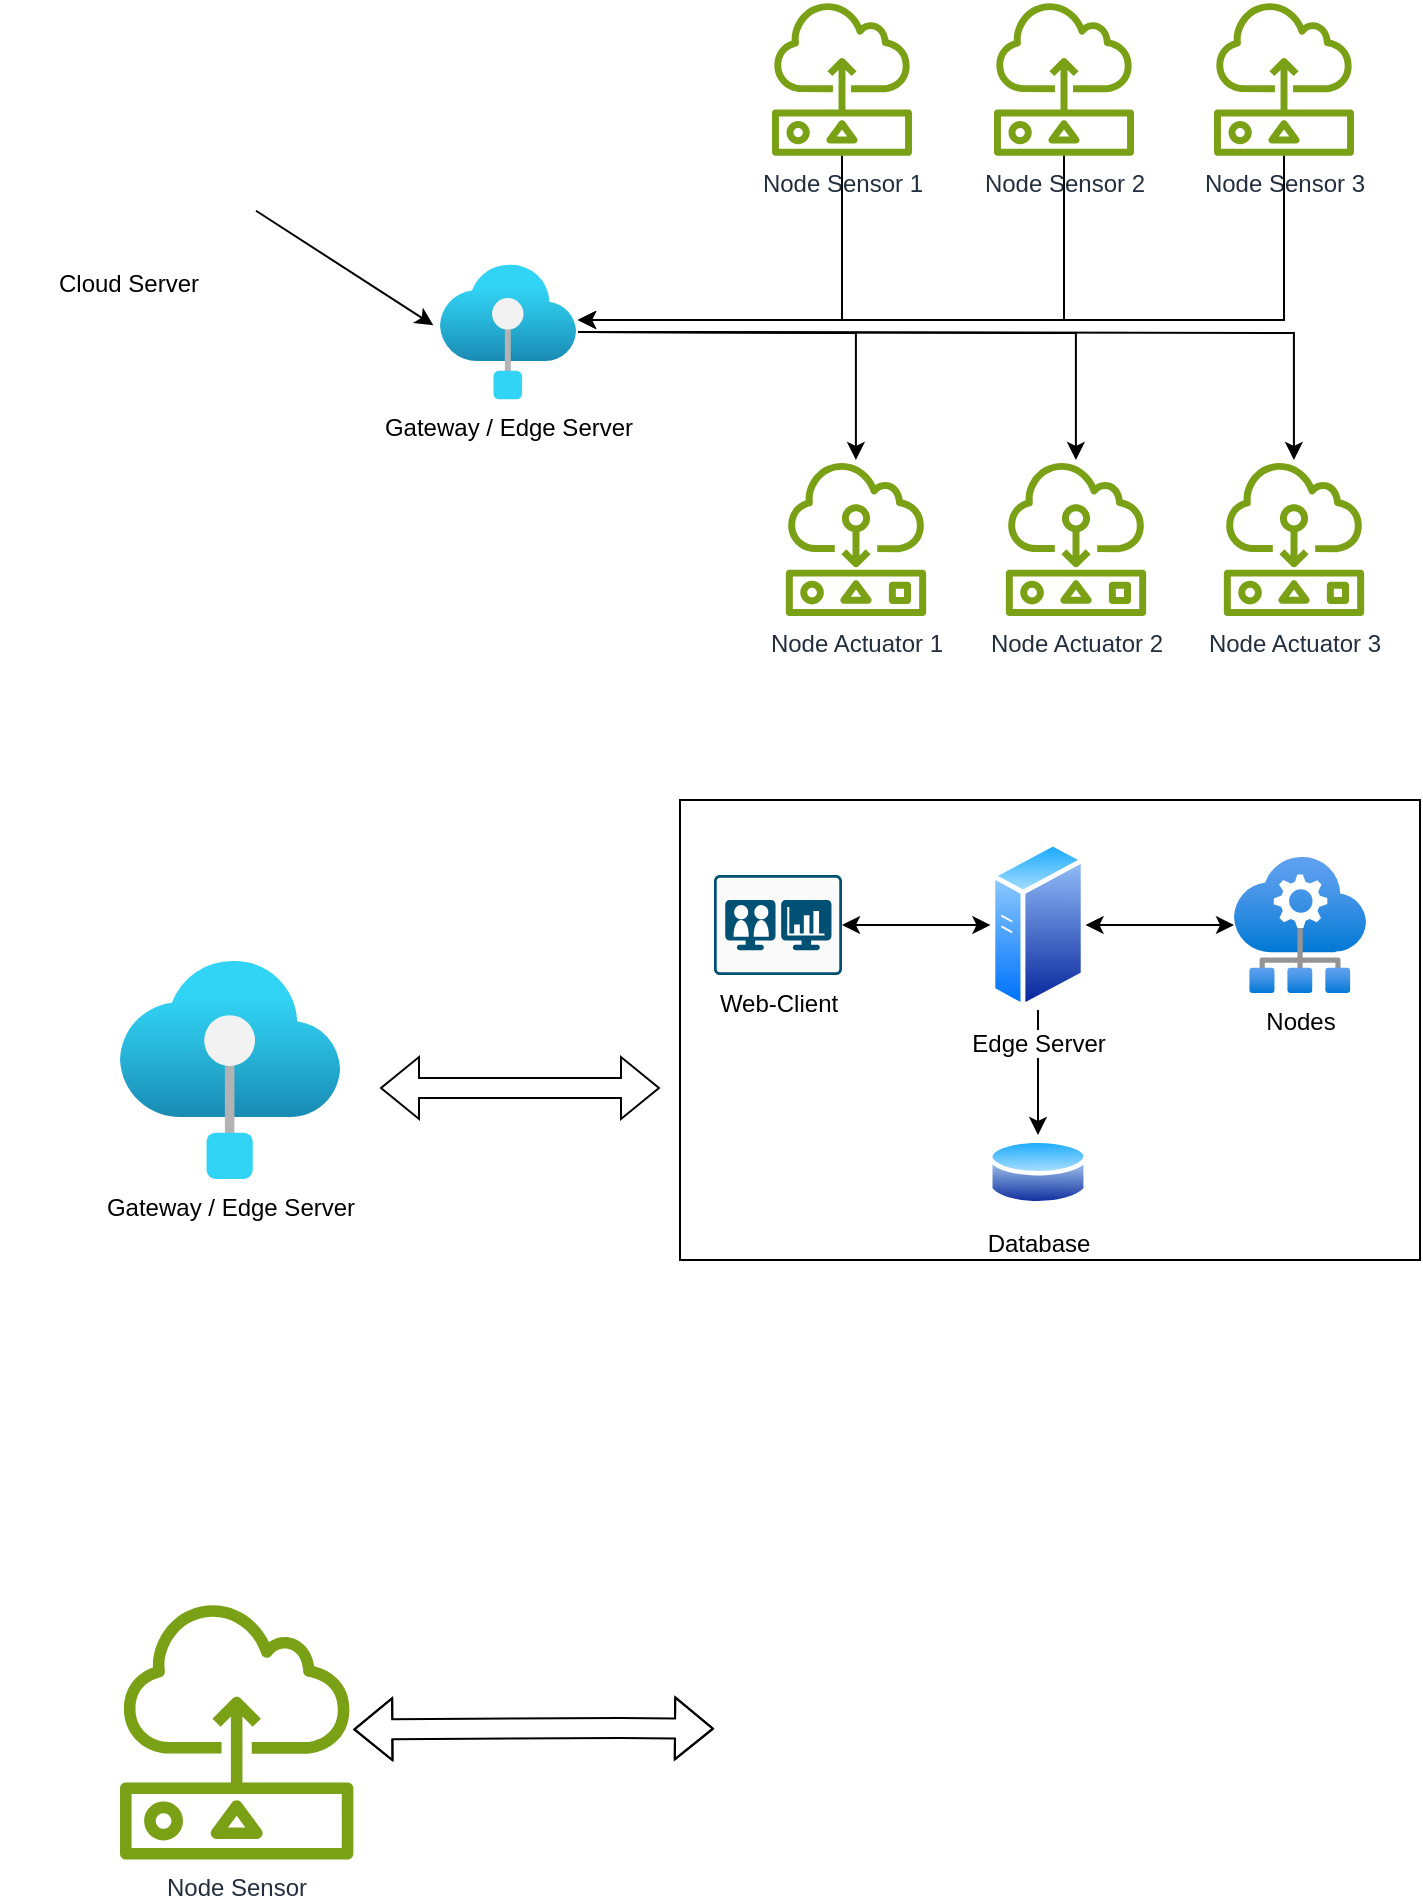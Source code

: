 <mxfile version="22.0.3" type="github">
  <diagram name="Trang-1" id="3_6U2CW1ttcesMZcghQB">
    <mxGraphModel dx="4097" dy="2257" grid="1" gridSize="10" guides="1" tooltips="1" connect="1" arrows="1" fold="1" page="1" pageScale="1" pageWidth="827" pageHeight="1169" math="0" shadow="0">
      <root>
        <mxCell id="0" />
        <mxCell id="1" parent="0" />
        <mxCell id="0iWPIHCjYhFMQeC12Vsf-106" value="" style="rounded=0;whiteSpace=wrap;html=1;" vertex="1" parent="1">
          <mxGeometry x="380" y="440" width="370" height="230" as="geometry" />
        </mxCell>
        <mxCell id="0iWPIHCjYhFMQeC12Vsf-2" value="Cloud Server" style="shape=image;html=1;verticalAlign=top;verticalLabelPosition=bottom;labelBackgroundColor=#ffffff;imageAspect=0;aspect=fixed;image=https://cdn2.iconfinder.com/data/icons/whcompare-servers-web-hosting/50/cloud-web-hosting-128.png" vertex="1" parent="1">
          <mxGeometry x="40" y="40" width="128" height="128" as="geometry" />
        </mxCell>
        <mxCell id="0iWPIHCjYhFMQeC12Vsf-8" value="" style="endArrow=classic;html=1;entryX=-0.049;entryY=0.451;entryDx=0;entryDy=0;entryPerimeter=0;" edge="1" parent="1" source="0iWPIHCjYhFMQeC12Vsf-2" target="0iWPIHCjYhFMQeC12Vsf-14">
          <mxGeometry width="50" height="50" relative="1" as="geometry">
            <mxPoint x="150" y="200" as="sourcePoint" />
            <mxPoint x="290" y="160" as="targetPoint" />
          </mxGeometry>
        </mxCell>
        <mxCell id="0iWPIHCjYhFMQeC12Vsf-78" style="edgeStyle=orthogonalEdgeStyle;rounded=0;orthogonalLoop=1;jettySize=auto;html=1;" edge="1" parent="1" target="0iWPIHCjYhFMQeC12Vsf-13">
          <mxGeometry relative="1" as="geometry">
            <mxPoint x="329" y="206" as="sourcePoint" />
          </mxGeometry>
        </mxCell>
        <mxCell id="0iWPIHCjYhFMQeC12Vsf-79" style="edgeStyle=orthogonalEdgeStyle;rounded=0;orthogonalLoop=1;jettySize=auto;html=1;" edge="1" parent="1" target="0iWPIHCjYhFMQeC12Vsf-25">
          <mxGeometry relative="1" as="geometry">
            <mxPoint x="329" y="206" as="sourcePoint" />
          </mxGeometry>
        </mxCell>
        <mxCell id="0iWPIHCjYhFMQeC12Vsf-80" style="edgeStyle=orthogonalEdgeStyle;rounded=0;orthogonalLoop=1;jettySize=auto;html=1;" edge="1" parent="1" target="0iWPIHCjYhFMQeC12Vsf-24">
          <mxGeometry relative="1" as="geometry">
            <mxPoint x="329" y="206" as="sourcePoint" />
          </mxGeometry>
        </mxCell>
        <mxCell id="0iWPIHCjYhFMQeC12Vsf-14" value="Gateway / Edge Server" style="image;aspect=fixed;html=1;points=[];align=center;fontSize=12;image=img/lib/azure2/iot/IoT_Edge.svg;" vertex="1" parent="1">
          <mxGeometry x="260" y="172" width="68" height="68" as="geometry" />
        </mxCell>
        <mxCell id="0iWPIHCjYhFMQeC12Vsf-26" value="" style="group" vertex="1" connectable="0" parent="1">
          <mxGeometry x="432" y="270" width="291" height="78" as="geometry" />
        </mxCell>
        <mxCell id="0iWPIHCjYhFMQeC12Vsf-13" value="Node Actuator 1" style="sketch=0;outlineConnect=0;fontColor=#232F3E;gradientColor=none;fillColor=#7AA116;strokeColor=none;dashed=0;verticalLabelPosition=bottom;verticalAlign=top;align=center;html=1;fontSize=12;fontStyle=0;aspect=fixed;pointerEvents=1;shape=mxgraph.aws4.actuator;" vertex="1" parent="0iWPIHCjYhFMQeC12Vsf-26">
          <mxGeometry width="72" height="78" as="geometry" />
        </mxCell>
        <mxCell id="0iWPIHCjYhFMQeC12Vsf-24" value="Node Actuator 3" style="sketch=0;outlineConnect=0;fontColor=#232F3E;gradientColor=none;fillColor=#7AA116;strokeColor=none;dashed=0;verticalLabelPosition=bottom;verticalAlign=top;align=center;html=1;fontSize=12;fontStyle=0;aspect=fixed;pointerEvents=1;shape=mxgraph.aws4.actuator;" vertex="1" parent="0iWPIHCjYhFMQeC12Vsf-26">
          <mxGeometry x="219" width="72" height="78" as="geometry" />
        </mxCell>
        <mxCell id="0iWPIHCjYhFMQeC12Vsf-25" value="Node Actuator 2" style="sketch=0;outlineConnect=0;fontColor=#232F3E;gradientColor=none;fillColor=#7AA116;strokeColor=none;dashed=0;verticalLabelPosition=bottom;verticalAlign=top;align=center;html=1;fontSize=12;fontStyle=0;aspect=fixed;pointerEvents=1;shape=mxgraph.aws4.actuator;" vertex="1" parent="0iWPIHCjYhFMQeC12Vsf-26">
          <mxGeometry x="110" width="72" height="78" as="geometry" />
        </mxCell>
        <mxCell id="0iWPIHCjYhFMQeC12Vsf-27" value="" style="group" vertex="1" connectable="0" parent="1">
          <mxGeometry x="426" y="40" width="291" height="78" as="geometry" />
        </mxCell>
        <mxCell id="0iWPIHCjYhFMQeC12Vsf-18" value="Node Sensor 2" style="sketch=0;outlineConnect=0;fontColor=#232F3E;gradientColor=none;fillColor=#7AA116;strokeColor=none;dashed=0;verticalLabelPosition=bottom;verticalAlign=top;align=center;html=1;fontSize=12;fontStyle=0;aspect=fixed;pointerEvents=1;shape=mxgraph.aws4.sensor;" vertex="1" parent="0iWPIHCjYhFMQeC12Vsf-27">
          <mxGeometry x="111" width="70" height="78" as="geometry" />
        </mxCell>
        <mxCell id="0iWPIHCjYhFMQeC12Vsf-11" value="Node Sensor 1" style="sketch=0;outlineConnect=0;fontColor=#232F3E;gradientColor=none;fillColor=#7AA116;strokeColor=none;dashed=0;verticalLabelPosition=bottom;verticalAlign=top;align=center;html=1;fontSize=12;fontStyle=0;aspect=fixed;pointerEvents=1;shape=mxgraph.aws4.sensor;" vertex="1" parent="0iWPIHCjYhFMQeC12Vsf-27">
          <mxGeometry width="70" height="78" as="geometry" />
        </mxCell>
        <mxCell id="0iWPIHCjYhFMQeC12Vsf-19" value="Node Sensor 3" style="sketch=0;outlineConnect=0;fontColor=#232F3E;gradientColor=none;fillColor=#7AA116;strokeColor=none;dashed=0;verticalLabelPosition=bottom;verticalAlign=top;align=center;html=1;fontSize=12;fontStyle=0;aspect=fixed;pointerEvents=1;shape=mxgraph.aws4.sensor;" vertex="1" parent="0iWPIHCjYhFMQeC12Vsf-27">
          <mxGeometry x="221" width="70" height="78" as="geometry" />
        </mxCell>
        <mxCell id="0iWPIHCjYhFMQeC12Vsf-81" style="edgeStyle=orthogonalEdgeStyle;rounded=0;orthogonalLoop=1;jettySize=auto;html=1;" edge="1" parent="1" source="0iWPIHCjYhFMQeC12Vsf-11">
          <mxGeometry relative="1" as="geometry">
            <mxPoint x="329" y="200.0" as="targetPoint" />
            <Array as="points">
              <mxPoint x="461" y="200" />
            </Array>
          </mxGeometry>
        </mxCell>
        <mxCell id="0iWPIHCjYhFMQeC12Vsf-82" style="edgeStyle=orthogonalEdgeStyle;rounded=0;orthogonalLoop=1;jettySize=auto;html=1;" edge="1" parent="1" source="0iWPIHCjYhFMQeC12Vsf-18">
          <mxGeometry relative="1" as="geometry">
            <mxPoint x="329" y="200.0" as="targetPoint" />
            <Array as="points">
              <mxPoint x="572" y="200" />
            </Array>
          </mxGeometry>
        </mxCell>
        <mxCell id="0iWPIHCjYhFMQeC12Vsf-83" style="edgeStyle=orthogonalEdgeStyle;rounded=0;orthogonalLoop=1;jettySize=auto;html=1;" edge="1" parent="1" source="0iWPIHCjYhFMQeC12Vsf-19">
          <mxGeometry relative="1" as="geometry">
            <mxPoint x="329" y="200.0" as="targetPoint" />
            <Array as="points">
              <mxPoint x="682" y="200" />
            </Array>
          </mxGeometry>
        </mxCell>
        <mxCell id="0iWPIHCjYhFMQeC12Vsf-85" value="Gateway / Edge Server" style="image;aspect=fixed;html=1;points=[];align=center;fontSize=12;image=img/lib/azure2/iot/IoT_Edge.svg;" vertex="1" parent="1">
          <mxGeometry x="100" y="520" width="110" height="110" as="geometry" />
        </mxCell>
        <mxCell id="0iWPIHCjYhFMQeC12Vsf-86" value="" style="shape=flexArrow;endArrow=classic;startArrow=classic;html=1;rounded=0;" edge="1" parent="1">
          <mxGeometry width="100" height="100" relative="1" as="geometry">
            <mxPoint x="230" y="584" as="sourcePoint" />
            <mxPoint x="370" y="584" as="targetPoint" />
          </mxGeometry>
        </mxCell>
        <mxCell id="0iWPIHCjYhFMQeC12Vsf-89" value="Web-Client" style="sketch=0;points=[[0.015,0.015,0],[0.985,0.015,0],[0.985,0.985,0],[0.015,0.985,0],[0.25,0,0],[0.5,0,0],[0.75,0,0],[1,0.25,0],[1,0.5,0],[1,0.75,0],[0.75,1,0],[0.5,1,0],[0.25,1,0],[0,0.75,0],[0,0.5,0],[0,0.25,0]];verticalLabelPosition=bottom;html=1;verticalAlign=top;aspect=fixed;align=center;pointerEvents=1;shape=mxgraph.cisco19.rect;prIcon=telepresence_endpoint_twin_data_display;fillColor=#FAFAFA;strokeColor=#005073;" vertex="1" parent="1">
          <mxGeometry x="397" y="477.5" width="64" height="50" as="geometry" />
        </mxCell>
        <mxCell id="0iWPIHCjYhFMQeC12Vsf-90" value="Database" style="image;aspect=fixed;perimeter=ellipsePerimeter;html=1;align=center;shadow=0;dashed=0;spacingTop=3;image=img/lib/active_directory/database.svg;" vertex="1" parent="1">
          <mxGeometry x="534" y="607.5" width="50" height="37" as="geometry" />
        </mxCell>
        <mxCell id="0iWPIHCjYhFMQeC12Vsf-96" value="Nodes" style="image;aspect=fixed;html=1;points=[];align=center;fontSize=12;image=img/lib/azure2/other/Edge_Management.svg;" vertex="1" parent="1">
          <mxGeometry x="657" y="468.5" width="66" height="68" as="geometry" />
        </mxCell>
        <mxCell id="0iWPIHCjYhFMQeC12Vsf-103" style="edgeStyle=orthogonalEdgeStyle;rounded=0;orthogonalLoop=1;jettySize=auto;html=1;" edge="1" parent="1" source="0iWPIHCjYhFMQeC12Vsf-100" target="0iWPIHCjYhFMQeC12Vsf-90">
          <mxGeometry relative="1" as="geometry" />
        </mxCell>
        <mxCell id="0iWPIHCjYhFMQeC12Vsf-100" value="Edge Server" style="image;aspect=fixed;perimeter=ellipsePerimeter;html=1;align=center;shadow=0;dashed=0;spacingTop=3;image=img/lib/active_directory/generic_server.svg;" vertex="1" parent="1">
          <mxGeometry x="535.2" y="460" width="47.6" height="85" as="geometry" />
        </mxCell>
        <mxCell id="0iWPIHCjYhFMQeC12Vsf-105" value="" style="endArrow=classic;startArrow=classic;html=1;rounded=0;exitX=1;exitY=0.5;exitDx=0;exitDy=0;" edge="1" parent="1" source="0iWPIHCjYhFMQeC12Vsf-100" target="0iWPIHCjYhFMQeC12Vsf-96">
          <mxGeometry width="50" height="50" relative="1" as="geometry">
            <mxPoint x="307" y="512.5" as="sourcePoint" />
            <mxPoint x="357" y="462.5" as="targetPoint" />
          </mxGeometry>
        </mxCell>
        <mxCell id="0iWPIHCjYhFMQeC12Vsf-107" value="" style="endArrow=classic;startArrow=classic;html=1;rounded=0;exitX=1;exitY=0.5;exitDx=0;exitDy=0;exitPerimeter=0;" edge="1" parent="1" source="0iWPIHCjYhFMQeC12Vsf-89" target="0iWPIHCjYhFMQeC12Vsf-100">
          <mxGeometry width="50" height="50" relative="1" as="geometry">
            <mxPoint x="510" y="490" as="sourcePoint" />
            <mxPoint x="560" y="440" as="targetPoint" />
          </mxGeometry>
        </mxCell>
        <mxCell id="0iWPIHCjYhFMQeC12Vsf-108" value="Node Sensor" style="sketch=0;outlineConnect=0;fontColor=#232F3E;gradientColor=none;fillColor=#7AA116;strokeColor=none;dashed=0;verticalLabelPosition=bottom;verticalAlign=top;align=center;html=1;fontSize=12;fontStyle=0;aspect=fixed;pointerEvents=1;shape=mxgraph.aws4.sensor;" vertex="1" parent="1">
          <mxGeometry x="100" y="840" width="116.67" height="130" as="geometry" />
        </mxCell>
        <mxCell id="0iWPIHCjYhFMQeC12Vsf-109" value="" style="shape=flexArrow;endArrow=classic;startArrow=classic;html=1;rounded=0;" edge="1" parent="1" source="0iWPIHCjYhFMQeC12Vsf-108">
          <mxGeometry width="100" height="100" relative="1" as="geometry">
            <mxPoint x="257" y="904.33" as="sourcePoint" />
            <mxPoint x="397" y="904.33" as="targetPoint" />
            <Array as="points">
              <mxPoint x="350" y="904" />
            </Array>
          </mxGeometry>
        </mxCell>
      </root>
    </mxGraphModel>
  </diagram>
</mxfile>
